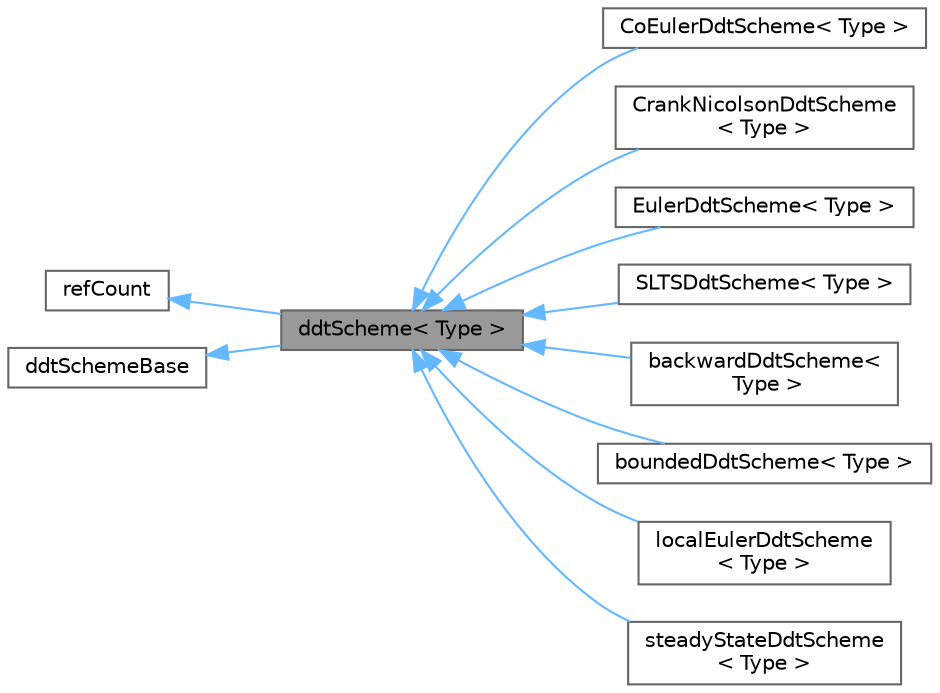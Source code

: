 digraph "ddtScheme&lt; Type &gt;"
{
 // LATEX_PDF_SIZE
  bgcolor="transparent";
  edge [fontname=Helvetica,fontsize=10,labelfontname=Helvetica,labelfontsize=10];
  node [fontname=Helvetica,fontsize=10,shape=box,height=0.2,width=0.4];
  rankdir="LR";
  Node1 [id="Node000001",label="ddtScheme\< Type \>",height=0.2,width=0.4,color="gray40", fillcolor="grey60", style="filled", fontcolor="black",tooltip="Abstract base class for ddt schemes."];
  Node2 -> Node1 [id="edge1_Node000001_Node000002",dir="back",color="steelblue1",style="solid",tooltip=" "];
  Node2 [id="Node000002",label="refCount",height=0.2,width=0.4,color="gray40", fillcolor="white", style="filled",URL="$classFoam_1_1refCount.html",tooltip="Reference counter for various OpenFOAM components."];
  Node3 -> Node1 [id="edge2_Node000001_Node000003",dir="back",color="steelblue1",style="solid",tooltip=" "];
  Node3 [id="Node000003",label="ddtSchemeBase",height=0.2,width=0.4,color="gray40", fillcolor="white", style="filled",URL="$classFoam_1_1fv_1_1ddtSchemeBase.html",tooltip="Non-templated base class for ddt schemes."];
  Node1 -> Node4 [id="edge3_Node000001_Node000004",dir="back",color="steelblue1",style="solid",tooltip=" "];
  Node4 [id="Node000004",label="CoEulerDdtScheme\< Type \>",height=0.2,width=0.4,color="gray40", fillcolor="white", style="filled",URL="$classFoam_1_1fv_1_1CoEulerDdtScheme.html",tooltip="Courant number limited first-order Euler implicit/explicit ddt."];
  Node1 -> Node5 [id="edge4_Node000001_Node000005",dir="back",color="steelblue1",style="solid",tooltip=" "];
  Node5 [id="Node000005",label="CrankNicolsonDdtScheme\l\< Type \>",height=0.2,width=0.4,color="gray40", fillcolor="white", style="filled",URL="$classFoam_1_1fv_1_1CrankNicolsonDdtScheme.html",tooltip="Second-oder Crank-Nicolson implicit ddt using the current and previous time-step fields as well as th..."];
  Node1 -> Node6 [id="edge5_Node000001_Node000006",dir="back",color="steelblue1",style="solid",tooltip=" "];
  Node6 [id="Node000006",label="EulerDdtScheme\< Type \>",height=0.2,width=0.4,color="gray40", fillcolor="white", style="filled",URL="$classFoam_1_1fv_1_1EulerDdtScheme.html",tooltip="Basic first-order Euler implicit/explicit ddt using only the current and previous time-step values."];
  Node1 -> Node7 [id="edge6_Node000001_Node000007",dir="back",color="steelblue1",style="solid",tooltip=" "];
  Node7 [id="Node000007",label="SLTSDdtScheme\< Type \>",height=0.2,width=0.4,color="gray40", fillcolor="white", style="filled",URL="$classFoam_1_1fv_1_1SLTSDdtScheme.html",tooltip="Stabilised local time-step first-order Euler implicit/explicit ddt. The time-step is adjusted locally..."];
  Node1 -> Node8 [id="edge7_Node000001_Node000008",dir="back",color="steelblue1",style="solid",tooltip=" "];
  Node8 [id="Node000008",label="backwardDdtScheme\<\l Type \>",height=0.2,width=0.4,color="gray40", fillcolor="white", style="filled",URL="$classFoam_1_1fv_1_1backwardDdtScheme.html",tooltip="Second-order backward-differencing ddt using the current and two previous time-step values."];
  Node1 -> Node9 [id="edge8_Node000001_Node000009",dir="back",color="steelblue1",style="solid",tooltip=" "];
  Node9 [id="Node000009",label="boundedDdtScheme\< Type \>",height=0.2,width=0.4,color="gray40", fillcolor="white", style="filled",URL="$classFoam_1_1fv_1_1boundedDdtScheme.html",tooltip="Bounded form of the selected ddt scheme."];
  Node1 -> Node10 [id="edge9_Node000001_Node000010",dir="back",color="steelblue1",style="solid",tooltip=" "];
  Node10 [id="Node000010",label="localEulerDdtScheme\l\< Type \>",height=0.2,width=0.4,color="gray40", fillcolor="white", style="filled",URL="$classFoam_1_1fv_1_1localEulerDdtScheme.html",tooltip="Local time-step first-order Euler implicit/explicit ddt."];
  Node1 -> Node11 [id="edge10_Node000001_Node000011",dir="back",color="steelblue1",style="solid",tooltip=" "];
  Node11 [id="Node000011",label="steadyStateDdtScheme\l\< Type \>",height=0.2,width=0.4,color="gray40", fillcolor="white", style="filled",URL="$classFoam_1_1fv_1_1steadyStateDdtScheme.html",tooltip="SteadyState implicit/explicit ddt which returns 0."];
}
